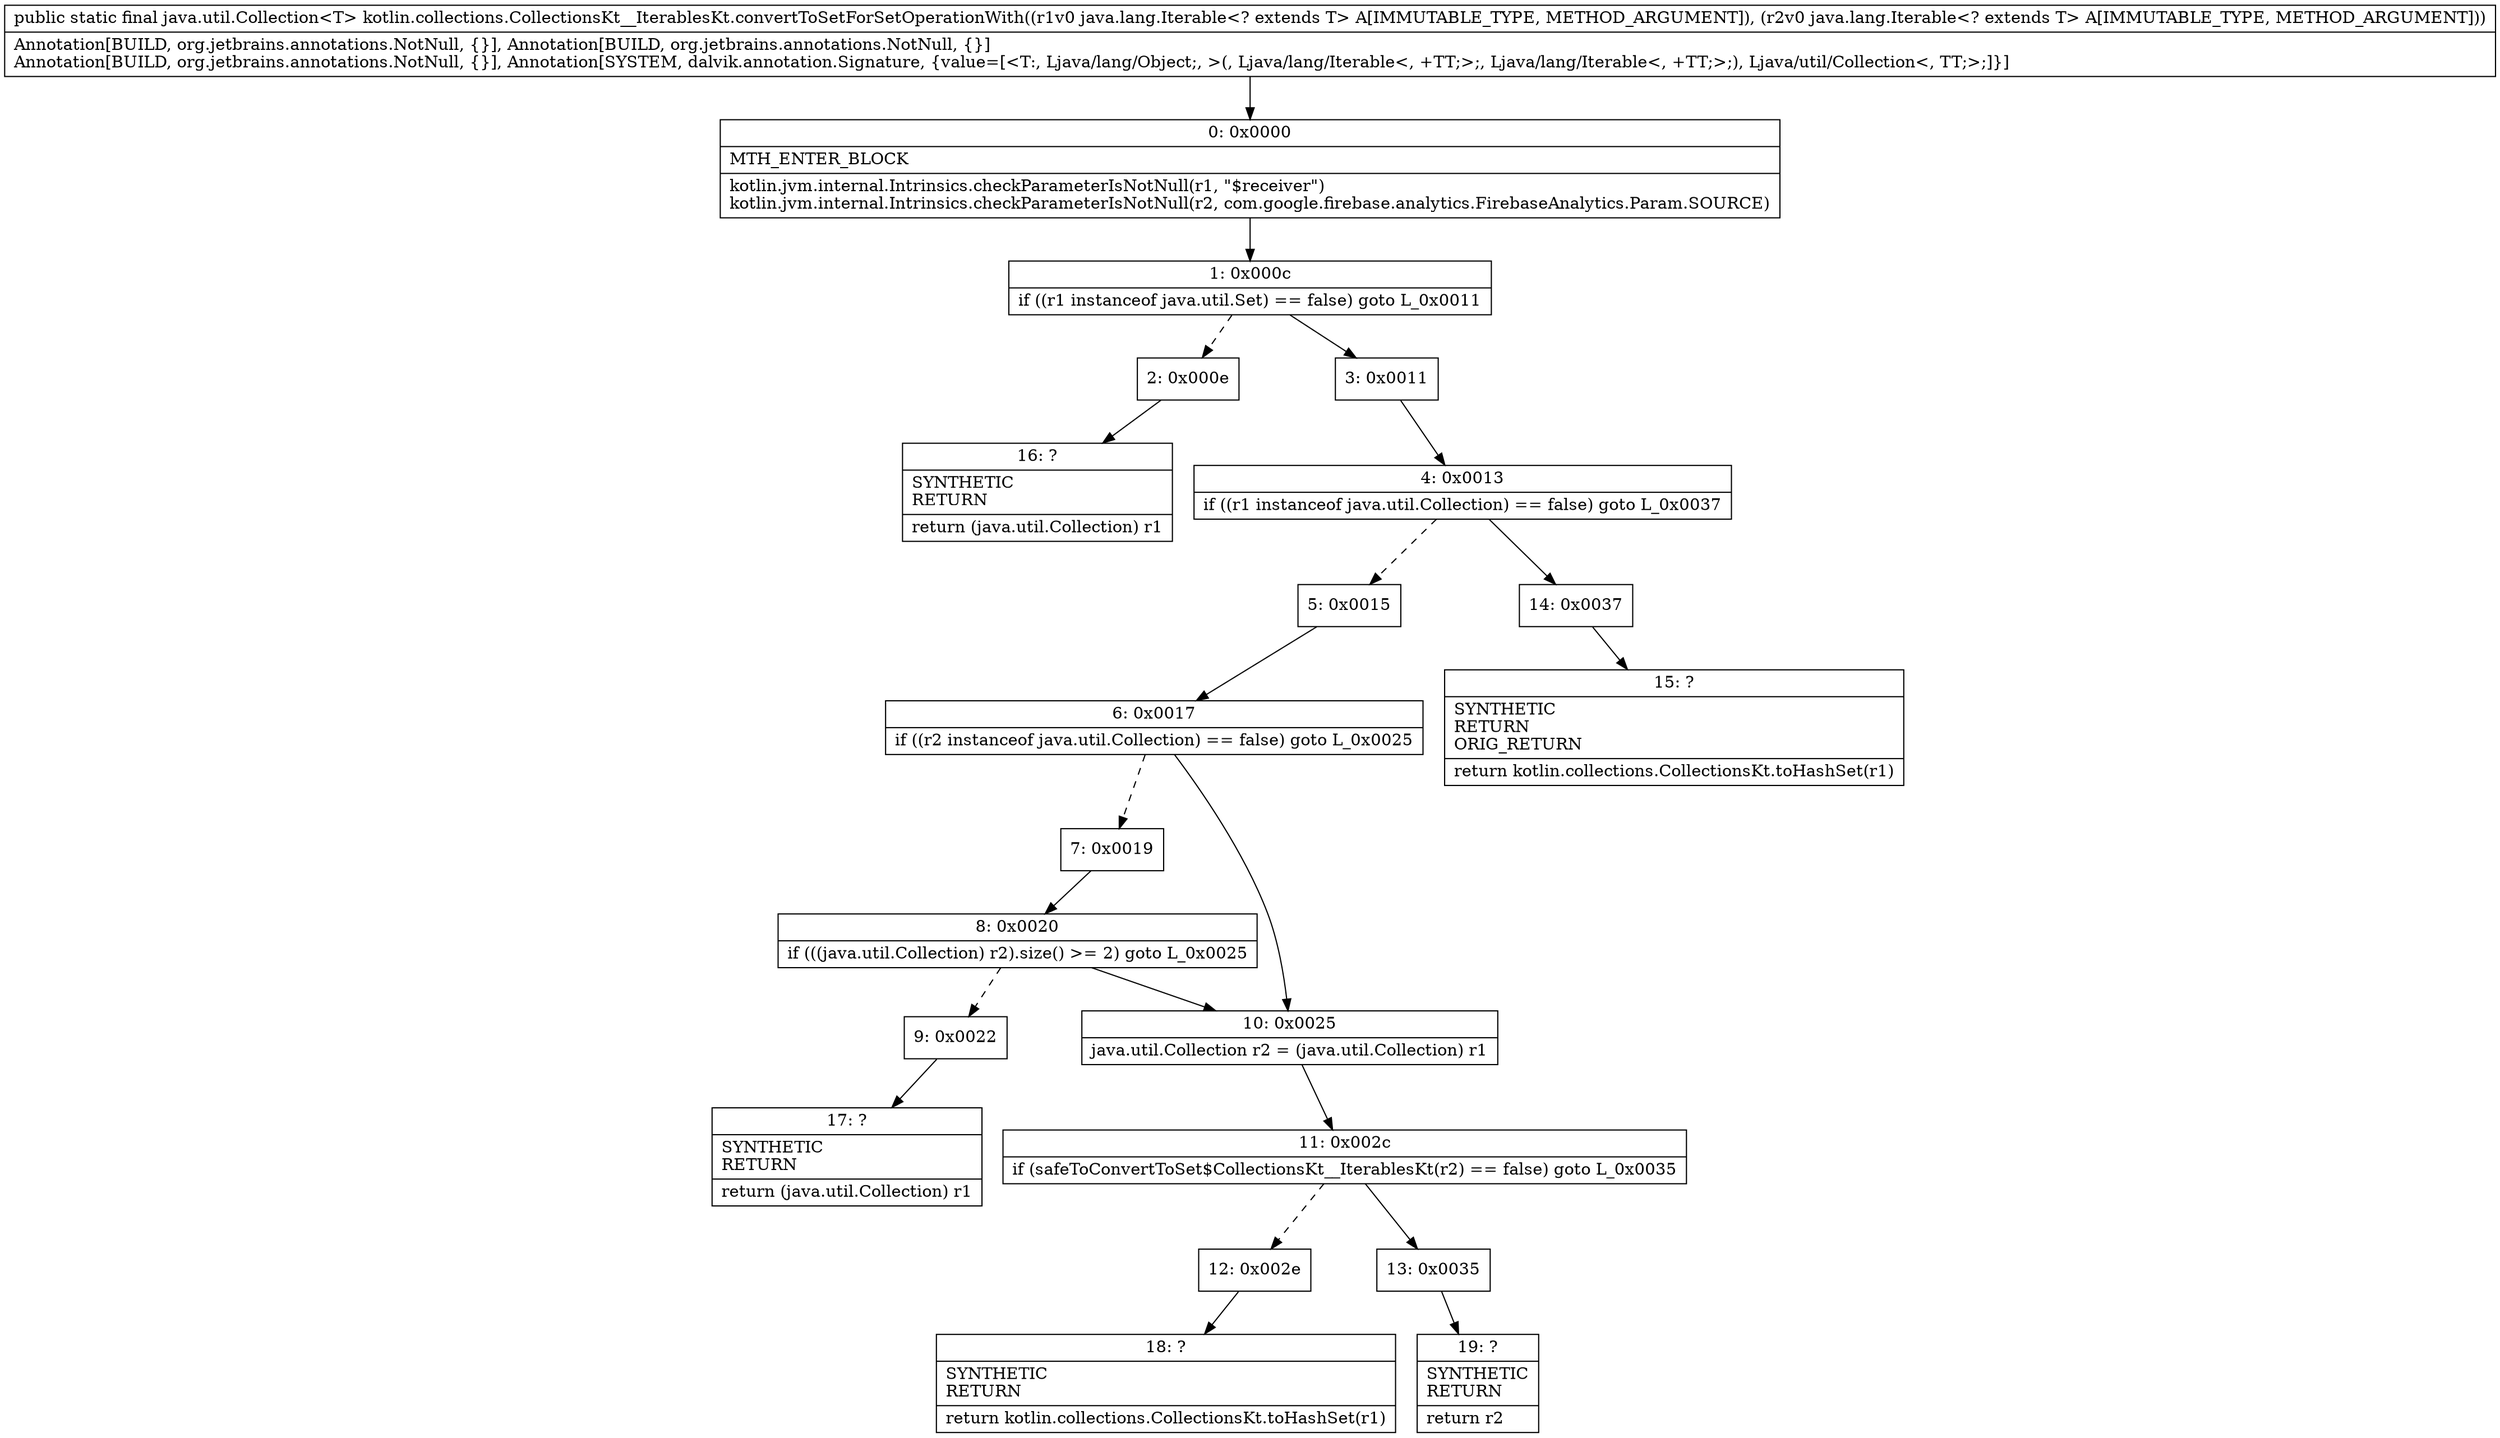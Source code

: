 digraph "CFG forkotlin.collections.CollectionsKt__IterablesKt.convertToSetForSetOperationWith(Ljava\/lang\/Iterable;Ljava\/lang\/Iterable;)Ljava\/util\/Collection;" {
Node_0 [shape=record,label="{0\:\ 0x0000|MTH_ENTER_BLOCK\l|kotlin.jvm.internal.Intrinsics.checkParameterIsNotNull(r1, \"$receiver\")\lkotlin.jvm.internal.Intrinsics.checkParameterIsNotNull(r2, com.google.firebase.analytics.FirebaseAnalytics.Param.SOURCE)\l}"];
Node_1 [shape=record,label="{1\:\ 0x000c|if ((r1 instanceof java.util.Set) == false) goto L_0x0011\l}"];
Node_2 [shape=record,label="{2\:\ 0x000e}"];
Node_3 [shape=record,label="{3\:\ 0x0011}"];
Node_4 [shape=record,label="{4\:\ 0x0013|if ((r1 instanceof java.util.Collection) == false) goto L_0x0037\l}"];
Node_5 [shape=record,label="{5\:\ 0x0015}"];
Node_6 [shape=record,label="{6\:\ 0x0017|if ((r2 instanceof java.util.Collection) == false) goto L_0x0025\l}"];
Node_7 [shape=record,label="{7\:\ 0x0019}"];
Node_8 [shape=record,label="{8\:\ 0x0020|if (((java.util.Collection) r2).size() \>= 2) goto L_0x0025\l}"];
Node_9 [shape=record,label="{9\:\ 0x0022}"];
Node_10 [shape=record,label="{10\:\ 0x0025|java.util.Collection r2 = (java.util.Collection) r1\l}"];
Node_11 [shape=record,label="{11\:\ 0x002c|if (safeToConvertToSet$CollectionsKt__IterablesKt(r2) == false) goto L_0x0035\l}"];
Node_12 [shape=record,label="{12\:\ 0x002e}"];
Node_13 [shape=record,label="{13\:\ 0x0035}"];
Node_14 [shape=record,label="{14\:\ 0x0037}"];
Node_15 [shape=record,label="{15\:\ ?|SYNTHETIC\lRETURN\lORIG_RETURN\l|return kotlin.collections.CollectionsKt.toHashSet(r1)\l}"];
Node_16 [shape=record,label="{16\:\ ?|SYNTHETIC\lRETURN\l|return (java.util.Collection) r1\l}"];
Node_17 [shape=record,label="{17\:\ ?|SYNTHETIC\lRETURN\l|return (java.util.Collection) r1\l}"];
Node_18 [shape=record,label="{18\:\ ?|SYNTHETIC\lRETURN\l|return kotlin.collections.CollectionsKt.toHashSet(r1)\l}"];
Node_19 [shape=record,label="{19\:\ ?|SYNTHETIC\lRETURN\l|return r2\l}"];
MethodNode[shape=record,label="{public static final java.util.Collection\<T\> kotlin.collections.CollectionsKt__IterablesKt.convertToSetForSetOperationWith((r1v0 java.lang.Iterable\<? extends T\> A[IMMUTABLE_TYPE, METHOD_ARGUMENT]), (r2v0 java.lang.Iterable\<? extends T\> A[IMMUTABLE_TYPE, METHOD_ARGUMENT]))  | Annotation[BUILD, org.jetbrains.annotations.NotNull, \{\}], Annotation[BUILD, org.jetbrains.annotations.NotNull, \{\}]\lAnnotation[BUILD, org.jetbrains.annotations.NotNull, \{\}], Annotation[SYSTEM, dalvik.annotation.Signature, \{value=[\<T:, Ljava\/lang\/Object;, \>(, Ljava\/lang\/Iterable\<, +TT;\>;, Ljava\/lang\/Iterable\<, +TT;\>;), Ljava\/util\/Collection\<, TT;\>;]\}]\l}"];
MethodNode -> Node_0;
Node_0 -> Node_1;
Node_1 -> Node_2[style=dashed];
Node_1 -> Node_3;
Node_2 -> Node_16;
Node_3 -> Node_4;
Node_4 -> Node_5[style=dashed];
Node_4 -> Node_14;
Node_5 -> Node_6;
Node_6 -> Node_7[style=dashed];
Node_6 -> Node_10;
Node_7 -> Node_8;
Node_8 -> Node_9[style=dashed];
Node_8 -> Node_10;
Node_9 -> Node_17;
Node_10 -> Node_11;
Node_11 -> Node_12[style=dashed];
Node_11 -> Node_13;
Node_12 -> Node_18;
Node_13 -> Node_19;
Node_14 -> Node_15;
}

